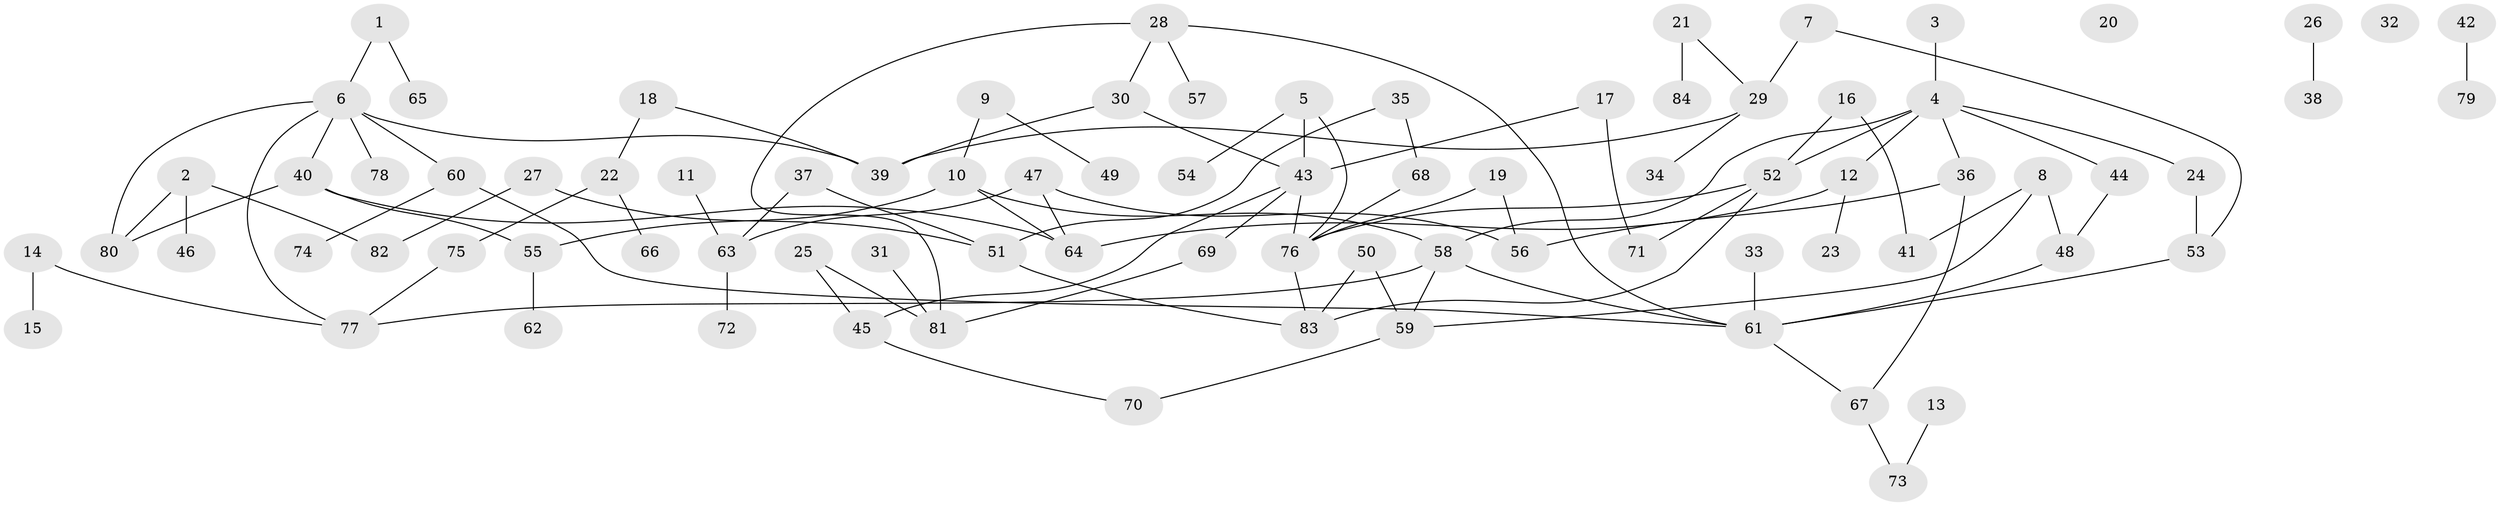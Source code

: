 // Generated by graph-tools (version 1.1) at 2025/39/03/09/25 04:39:34]
// undirected, 84 vertices, 105 edges
graph export_dot {
graph [start="1"]
  node [color=gray90,style=filled];
  1;
  2;
  3;
  4;
  5;
  6;
  7;
  8;
  9;
  10;
  11;
  12;
  13;
  14;
  15;
  16;
  17;
  18;
  19;
  20;
  21;
  22;
  23;
  24;
  25;
  26;
  27;
  28;
  29;
  30;
  31;
  32;
  33;
  34;
  35;
  36;
  37;
  38;
  39;
  40;
  41;
  42;
  43;
  44;
  45;
  46;
  47;
  48;
  49;
  50;
  51;
  52;
  53;
  54;
  55;
  56;
  57;
  58;
  59;
  60;
  61;
  62;
  63;
  64;
  65;
  66;
  67;
  68;
  69;
  70;
  71;
  72;
  73;
  74;
  75;
  76;
  77;
  78;
  79;
  80;
  81;
  82;
  83;
  84;
  1 -- 6;
  1 -- 65;
  2 -- 46;
  2 -- 80;
  2 -- 82;
  3 -- 4;
  4 -- 12;
  4 -- 24;
  4 -- 36;
  4 -- 44;
  4 -- 52;
  4 -- 58;
  5 -- 43;
  5 -- 54;
  5 -- 76;
  6 -- 39;
  6 -- 40;
  6 -- 60;
  6 -- 77;
  6 -- 78;
  6 -- 80;
  7 -- 29;
  7 -- 53;
  8 -- 41;
  8 -- 48;
  8 -- 59;
  9 -- 10;
  9 -- 49;
  10 -- 55;
  10 -- 58;
  10 -- 64;
  11 -- 63;
  12 -- 23;
  12 -- 64;
  13 -- 73;
  14 -- 15;
  14 -- 77;
  16 -- 41;
  16 -- 52;
  17 -- 43;
  17 -- 71;
  18 -- 22;
  18 -- 39;
  19 -- 56;
  19 -- 76;
  21 -- 29;
  21 -- 84;
  22 -- 66;
  22 -- 75;
  24 -- 53;
  25 -- 45;
  25 -- 81;
  26 -- 38;
  27 -- 51;
  27 -- 82;
  28 -- 30;
  28 -- 57;
  28 -- 61;
  28 -- 81;
  29 -- 34;
  29 -- 39;
  30 -- 39;
  30 -- 43;
  31 -- 81;
  33 -- 61;
  35 -- 51;
  35 -- 68;
  36 -- 56;
  36 -- 67;
  37 -- 51;
  37 -- 63;
  40 -- 55;
  40 -- 64;
  40 -- 80;
  42 -- 79;
  43 -- 45;
  43 -- 69;
  43 -- 76;
  44 -- 48;
  45 -- 70;
  47 -- 56;
  47 -- 63;
  47 -- 64;
  48 -- 61;
  50 -- 59;
  50 -- 83;
  51 -- 83;
  52 -- 71;
  52 -- 76;
  52 -- 83;
  53 -- 61;
  55 -- 62;
  58 -- 59;
  58 -- 61;
  58 -- 77;
  59 -- 70;
  60 -- 61;
  60 -- 74;
  61 -- 67;
  63 -- 72;
  67 -- 73;
  68 -- 76;
  69 -- 81;
  75 -- 77;
  76 -- 83;
}
